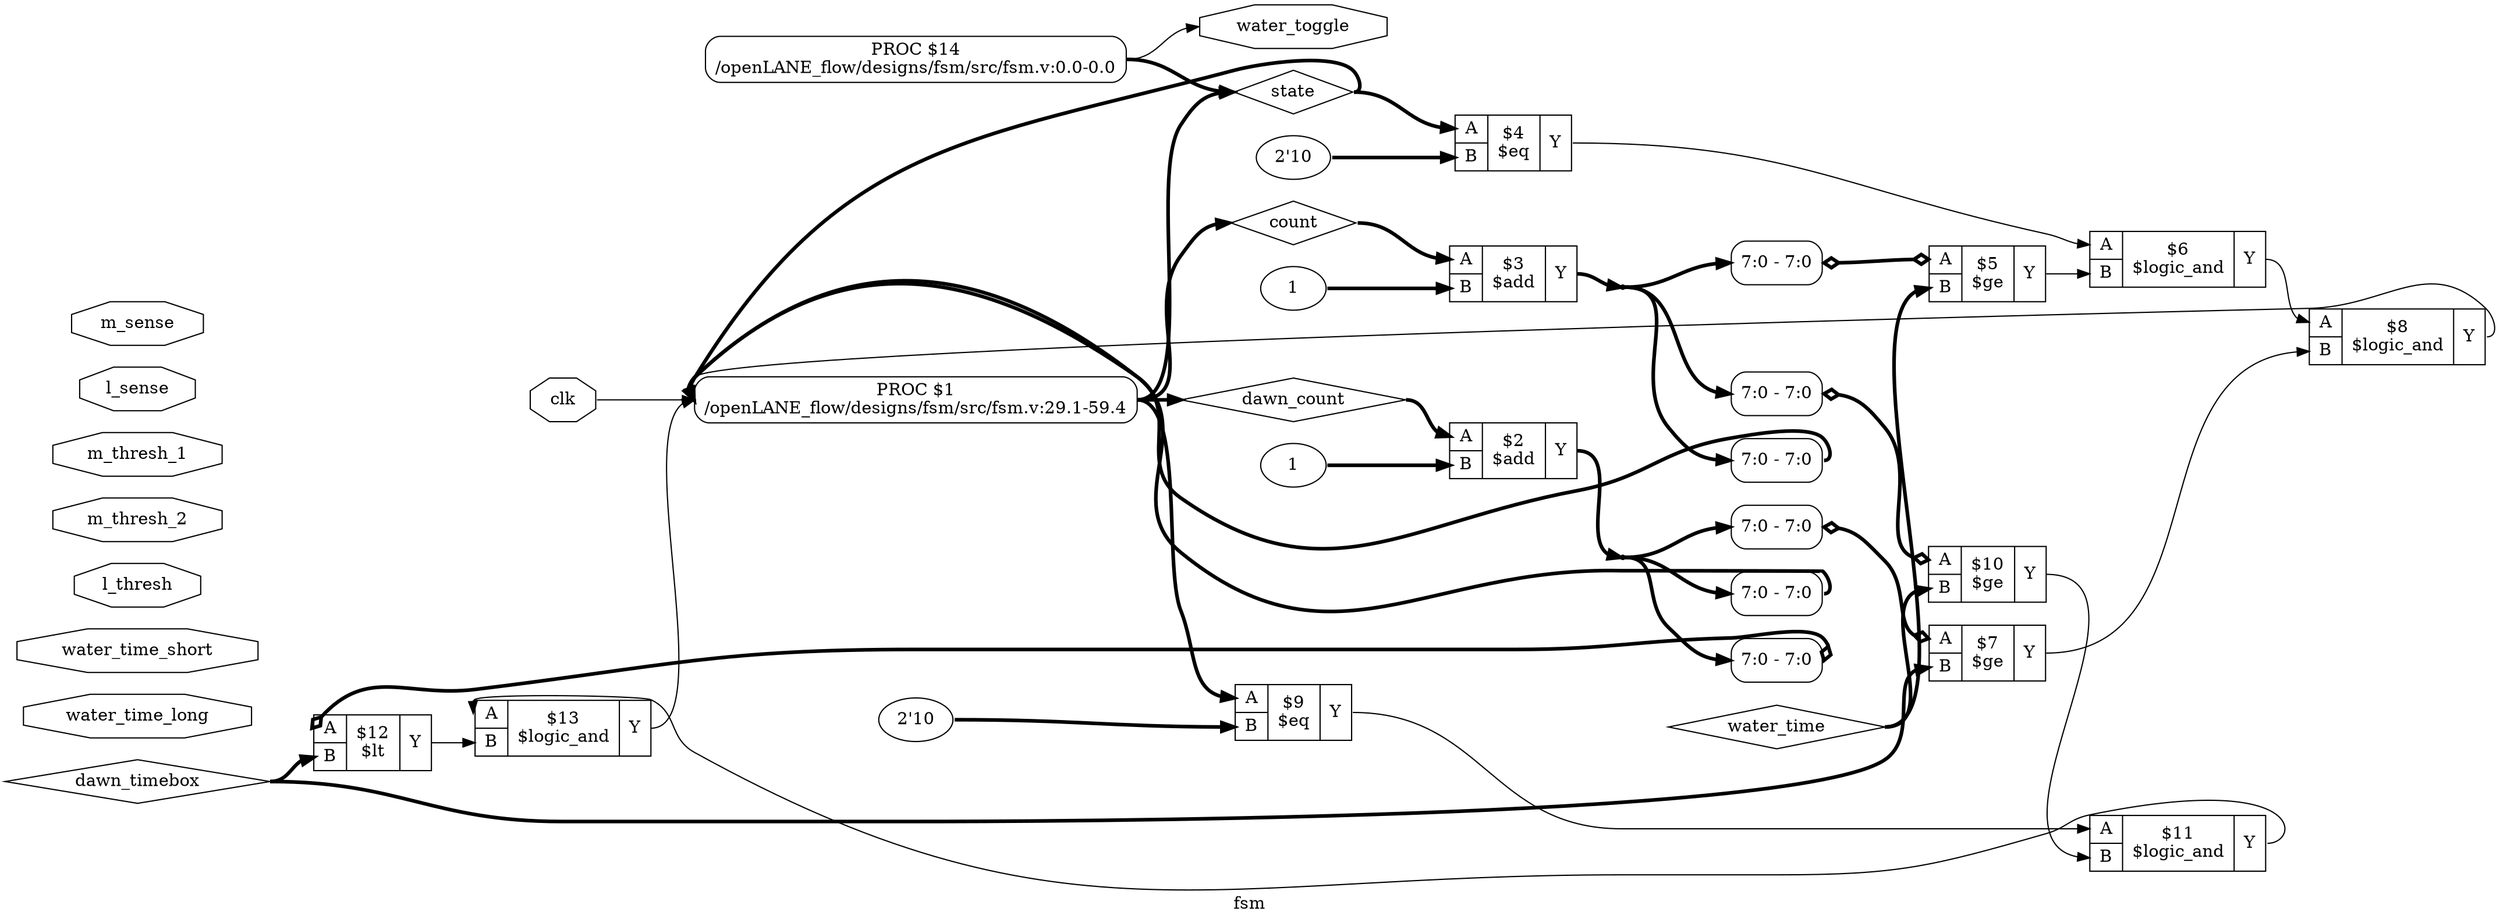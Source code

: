 digraph "fsm" {
label="fsm";
rankdir="LR";
remincross=true;
n20 [ shape=diamond, label="dawn_timebox", color="black", fontcolor="black" ];
n21 [ shape=diamond, label="dawn_count", color="black", fontcolor="black" ];
n22 [ shape=diamond, label="count", color="black", fontcolor="black" ];
n23 [ shape=diamond, label="water_time", color="black", fontcolor="black" ];
n24 [ shape=diamond, label="state", color="black", fontcolor="black" ];
n25 [ shape=octagon, label="water_toggle", color="black", fontcolor="black" ];
n26 [ shape=octagon, label="clk", color="black", fontcolor="black" ];
n27 [ shape=octagon, label="water_time_long", color="black", fontcolor="black" ];
n28 [ shape=octagon, label="water_time_short", color="black", fontcolor="black" ];
n29 [ shape=octagon, label="l_thresh", color="black", fontcolor="black" ];
n30 [ shape=octagon, label="m_thresh_2", color="black", fontcolor="black" ];
n31 [ shape=octagon, label="m_thresh_1", color="black", fontcolor="black" ];
n32 [ shape=octagon, label="l_sense", color="black", fontcolor="black" ];
n33 [ shape=octagon, label="m_sense", color="black", fontcolor="black" ];
c37 [ shape=record, label="{{<p34> A|<p35> B}|$13\n$logic_and|{<p36> Y}}" ];
c38 [ shape=record, label="{{<p34> A|<p35> B}|$12\n$lt|{<p36> Y}}" ];
x0 [ shape=record, style=rounded, label="<s0> 7:0 - 7:0 " ];
x0:e -> c38:p34:w [arrowhead=odiamond, arrowtail=odiamond, dir=both, color="black", style="setlinewidth(3)", label=""];
c39 [ shape=record, label="{{<p34> A|<p35> B}|$11\n$logic_and|{<p36> Y}}" ];
c40 [ shape=record, label="{{<p34> A|<p35> B}|$10\n$ge|{<p36> Y}}" ];
x1 [ shape=record, style=rounded, label="<s0> 7:0 - 7:0 " ];
x1:e -> c40:p34:w [arrowhead=odiamond, arrowtail=odiamond, dir=both, color="black", style="setlinewidth(3)", label=""];
v2 [ label="2'10" ];
c41 [ shape=record, label="{{<p34> A|<p35> B}|$9\n$eq|{<p36> Y}}" ];
c42 [ shape=record, label="{{<p34> A|<p35> B}|$8\n$logic_and|{<p36> Y}}" ];
c43 [ shape=record, label="{{<p34> A|<p35> B}|$7\n$ge|{<p36> Y}}" ];
x3 [ shape=record, style=rounded, label="<s0> 7:0 - 7:0 " ];
x3:e -> c43:p34:w [arrowhead=odiamond, arrowtail=odiamond, dir=both, color="black", style="setlinewidth(3)", label=""];
c44 [ shape=record, label="{{<p34> A|<p35> B}|$6\n$logic_and|{<p36> Y}}" ];
c45 [ shape=record, label="{{<p34> A|<p35> B}|$5\n$ge|{<p36> Y}}" ];
x4 [ shape=record, style=rounded, label="<s0> 7:0 - 7:0 " ];
x4:e -> c45:p34:w [arrowhead=odiamond, arrowtail=odiamond, dir=both, color="black", style="setlinewidth(3)", label=""];
v5 [ label="2'10" ];
c46 [ shape=record, label="{{<p34> A|<p35> B}|$4\n$eq|{<p36> Y}}" ];
v6 [ label="1" ];
c47 [ shape=record, label="{{<p34> A|<p35> B}|$3\n$add|{<p36> Y}}" ];
v7 [ label="1" ];
c48 [ shape=record, label="{{<p34> A|<p35> B}|$2\n$add|{<p36> Y}}" ];
p8 [shape=box, style=rounded, label="PROC $14\n/openLANE_flow/designs/fsm/src/fsm.v:0.0-0.0"];
x10 [ shape=record, style=rounded, label="<s0> 7:0 - 7:0 " ];
x11 [ shape=record, style=rounded, label="<s0> 7:0 - 7:0 " ];
p9 [shape=box, style=rounded, label="PROC $1\n/openLANE_flow/designs/fsm/src/fsm.v:29.1-59.4"];
c42:p36:e -> p9:w [color="black", label=""];
c43:p36:e -> c42:p35:w [color="black", label=""];
c44:p36:e -> c42:p34:w [color="black", label=""];
c45:p36:e -> c44:p35:w [color="black", label=""];
c46:p36:e -> c44:p34:w [color="black", label=""];
n15 [ shape=point ];
c47:p36:e -> n15:w [color="black", style="setlinewidth(3)", label=""];
n15:e -> x11:s0:w [color="black", style="setlinewidth(3)", label=""];
n15:e -> x1:s0:w [color="black", style="setlinewidth(3)", label=""];
n15:e -> x4:s0:w [color="black", style="setlinewidth(3)", label=""];
n16 [ shape=point ];
c48:p36:e -> n16:w [color="black", style="setlinewidth(3)", label=""];
n16:e -> x0:s0:w [color="black", style="setlinewidth(3)", label=""];
n16:e -> x10:s0:w [color="black", style="setlinewidth(3)", label=""];
n16:e -> x3:s0:w [color="black", style="setlinewidth(3)", label=""];
n20:e -> c38:p35:w [color="black", style="setlinewidth(3)", label=""];
n20:e -> c43:p35:w [color="black", style="setlinewidth(3)", label=""];
p9:e -> n21:w [color="black", style="setlinewidth(3)", label=""];
n21:e -> c48:p34:w [color="black", style="setlinewidth(3)", label=""];
p9:e -> n22:w [color="black", style="setlinewidth(3)", label=""];
n22:e -> c47:p34:w [color="black", style="setlinewidth(3)", label=""];
n23:e -> c40:p35:w [color="black", style="setlinewidth(3)", label=""];
n23:e -> c45:p35:w [color="black", style="setlinewidth(3)", label=""];
p8:e -> n24:w [color="black", style="setlinewidth(3)", label=""];
p9:e -> n24:w [color="black", style="setlinewidth(3)", label=""];
n24:e -> c46:p34:w [color="black", style="setlinewidth(3)", label=""];
n24:e -> p9:w [color="black", style="setlinewidth(3)", label=""];
p8:e -> n25:w [color="black", label=""];
n26:e -> p9:w [color="black", label=""];
c37:p36:e -> p9:w [color="black", label=""];
c38:p36:e -> c37:p35:w [color="black", label=""];
c39:p36:e -> c37:p34:w [color="black", label=""];
c40:p36:e -> c39:p35:w [color="black", label=""];
c41:p36:e -> c39:p34:w [color="black", label=""];
p9:e -> c41:p34:w [color="black", style="setlinewidth(3)", label=""];
v2:e -> c41:p35:w [color="black", style="setlinewidth(3)", label=""];
v5:e -> c46:p35:w [color="black", style="setlinewidth(3)", label=""];
v6:e -> c47:p35:w [color="black", style="setlinewidth(3)", label=""];
v7:e -> c48:p35:w [color="black", style="setlinewidth(3)", label=""];
x10:e -> p9:w [color="black", style="setlinewidth(3)", label=""];
x11:e -> p9:w [color="black", style="setlinewidth(3)", label=""];
}
